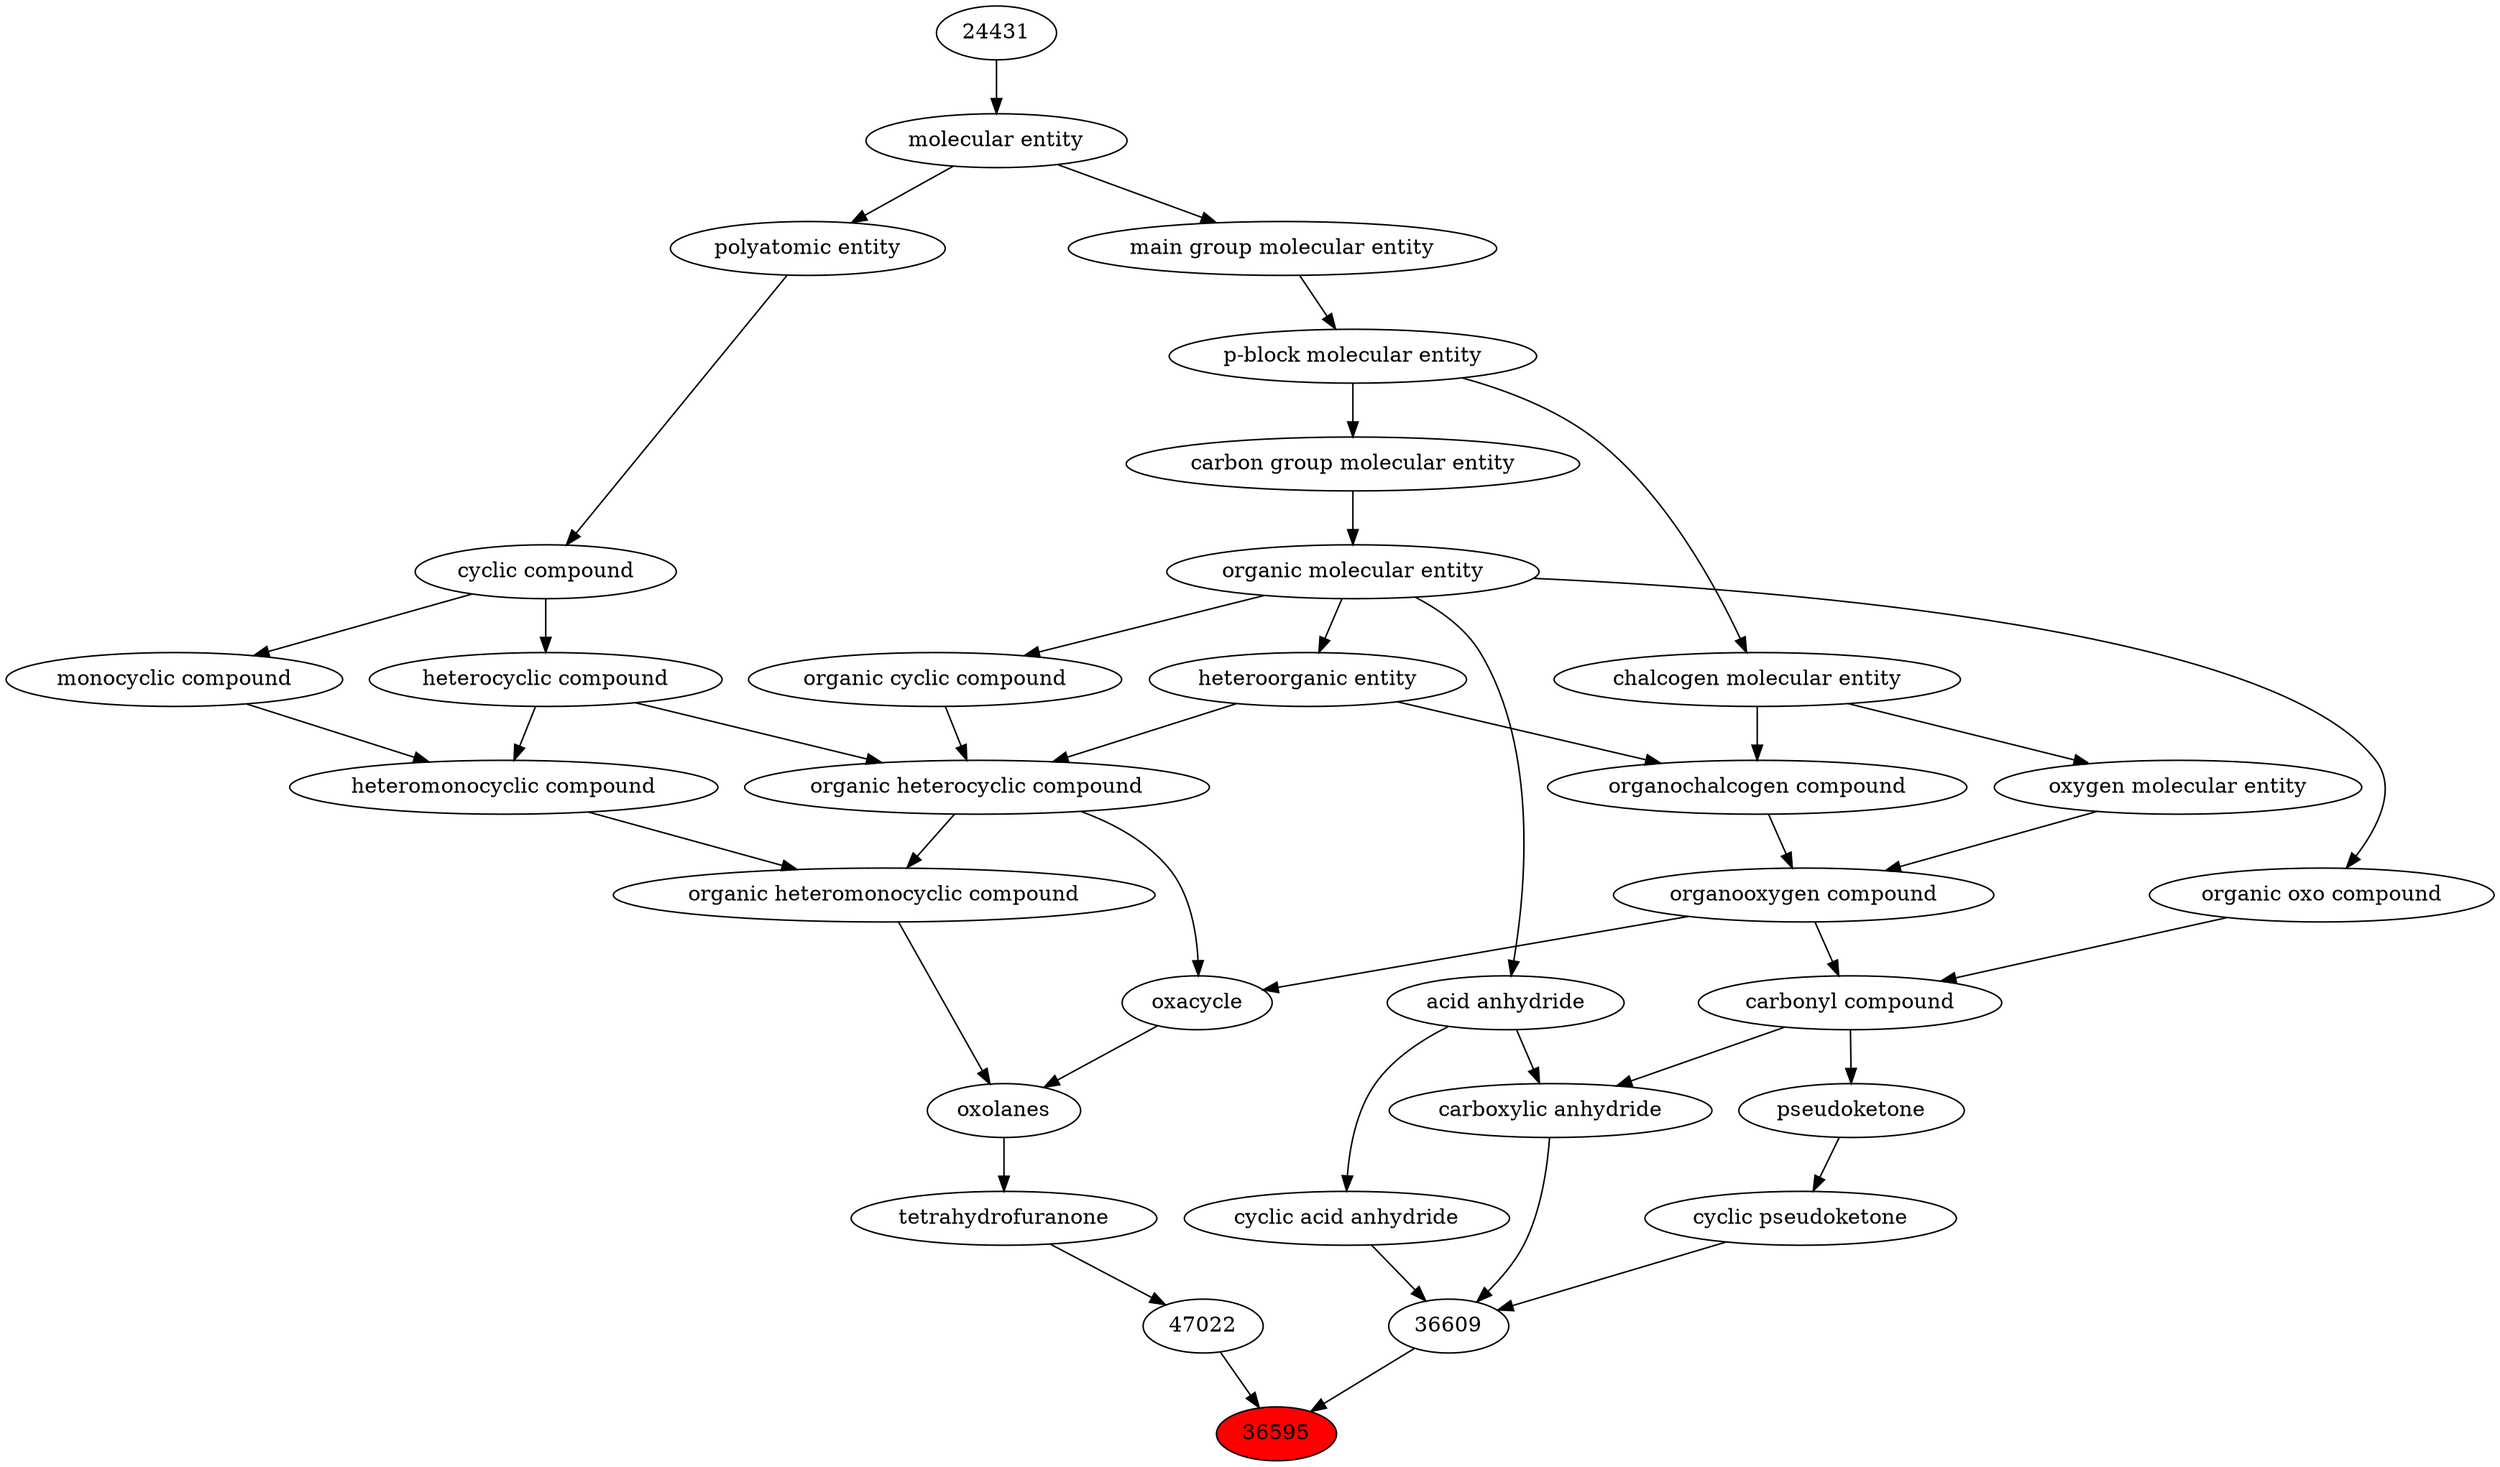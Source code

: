 digraph tree{ 
36595 [label="36595" fillcolor=red style=filled]
36609 -> 36595
47022 -> 36595
36609 [label="36609"]
36588 -> 36609
36607 -> 36609
35873 -> 36609
47022 [label="47022"]
47016 -> 47022
36588 [label="cyclic pseudoketone"]
36585 -> 36588
36607 [label="cyclic acid anhydride"]
36606 -> 36607
35873 [label="carboxylic anhydride"]
36606 -> 35873
36586 -> 35873
47016 [label="tetrahydrofuranone"]
26912 -> 47016
36585 [label="pseudoketone"]
36586 -> 36585
36606 [label="acid anhydride"]
50860 -> 36606
36586 [label="carbonyl compound"]
36587 -> 36586
36963 -> 36586
26912 [label="oxolanes"]
25693 -> 26912
38104 -> 26912
50860 [label="organic molecular entity"]
33582 -> 50860
36587 [label="organic oxo compound"]
50860 -> 36587
36963 [label="organooxygen compound"]
36962 -> 36963
25806 -> 36963
25693 [label="organic heteromonocyclic compound"]
33670 -> 25693
24532 -> 25693
38104 [label="oxacycle"]
24532 -> 38104
36963 -> 38104
33582 [label="carbon group molecular entity"]
33675 -> 33582
36962 [label="organochalcogen compound"]
33285 -> 36962
33304 -> 36962
25806 [label="oxygen molecular entity"]
33304 -> 25806
33670 [label="heteromonocyclic compound"]
5686 -> 33670
33661 -> 33670
24532 [label="organic heterocyclic compound"]
33285 -> 24532
33832 -> 24532
5686 -> 24532
33675 [label="p-block molecular entity"]
33579 -> 33675
33285 [label="heteroorganic entity"]
50860 -> 33285
33304 [label="chalcogen molecular entity"]
33675 -> 33304
5686 [label="heterocyclic compound"]
33595 -> 5686
33661 [label="monocyclic compound"]
33595 -> 33661
33832 [label="organic cyclic compound"]
50860 -> 33832
33579 [label="main group molecular entity"]
23367 -> 33579
33595 [label="cyclic compound"]
36357 -> 33595
23367 [label="molecular entity"]
24431 -> 23367
36357 [label="polyatomic entity"]
23367 -> 36357
24431 [label="24431"]
}